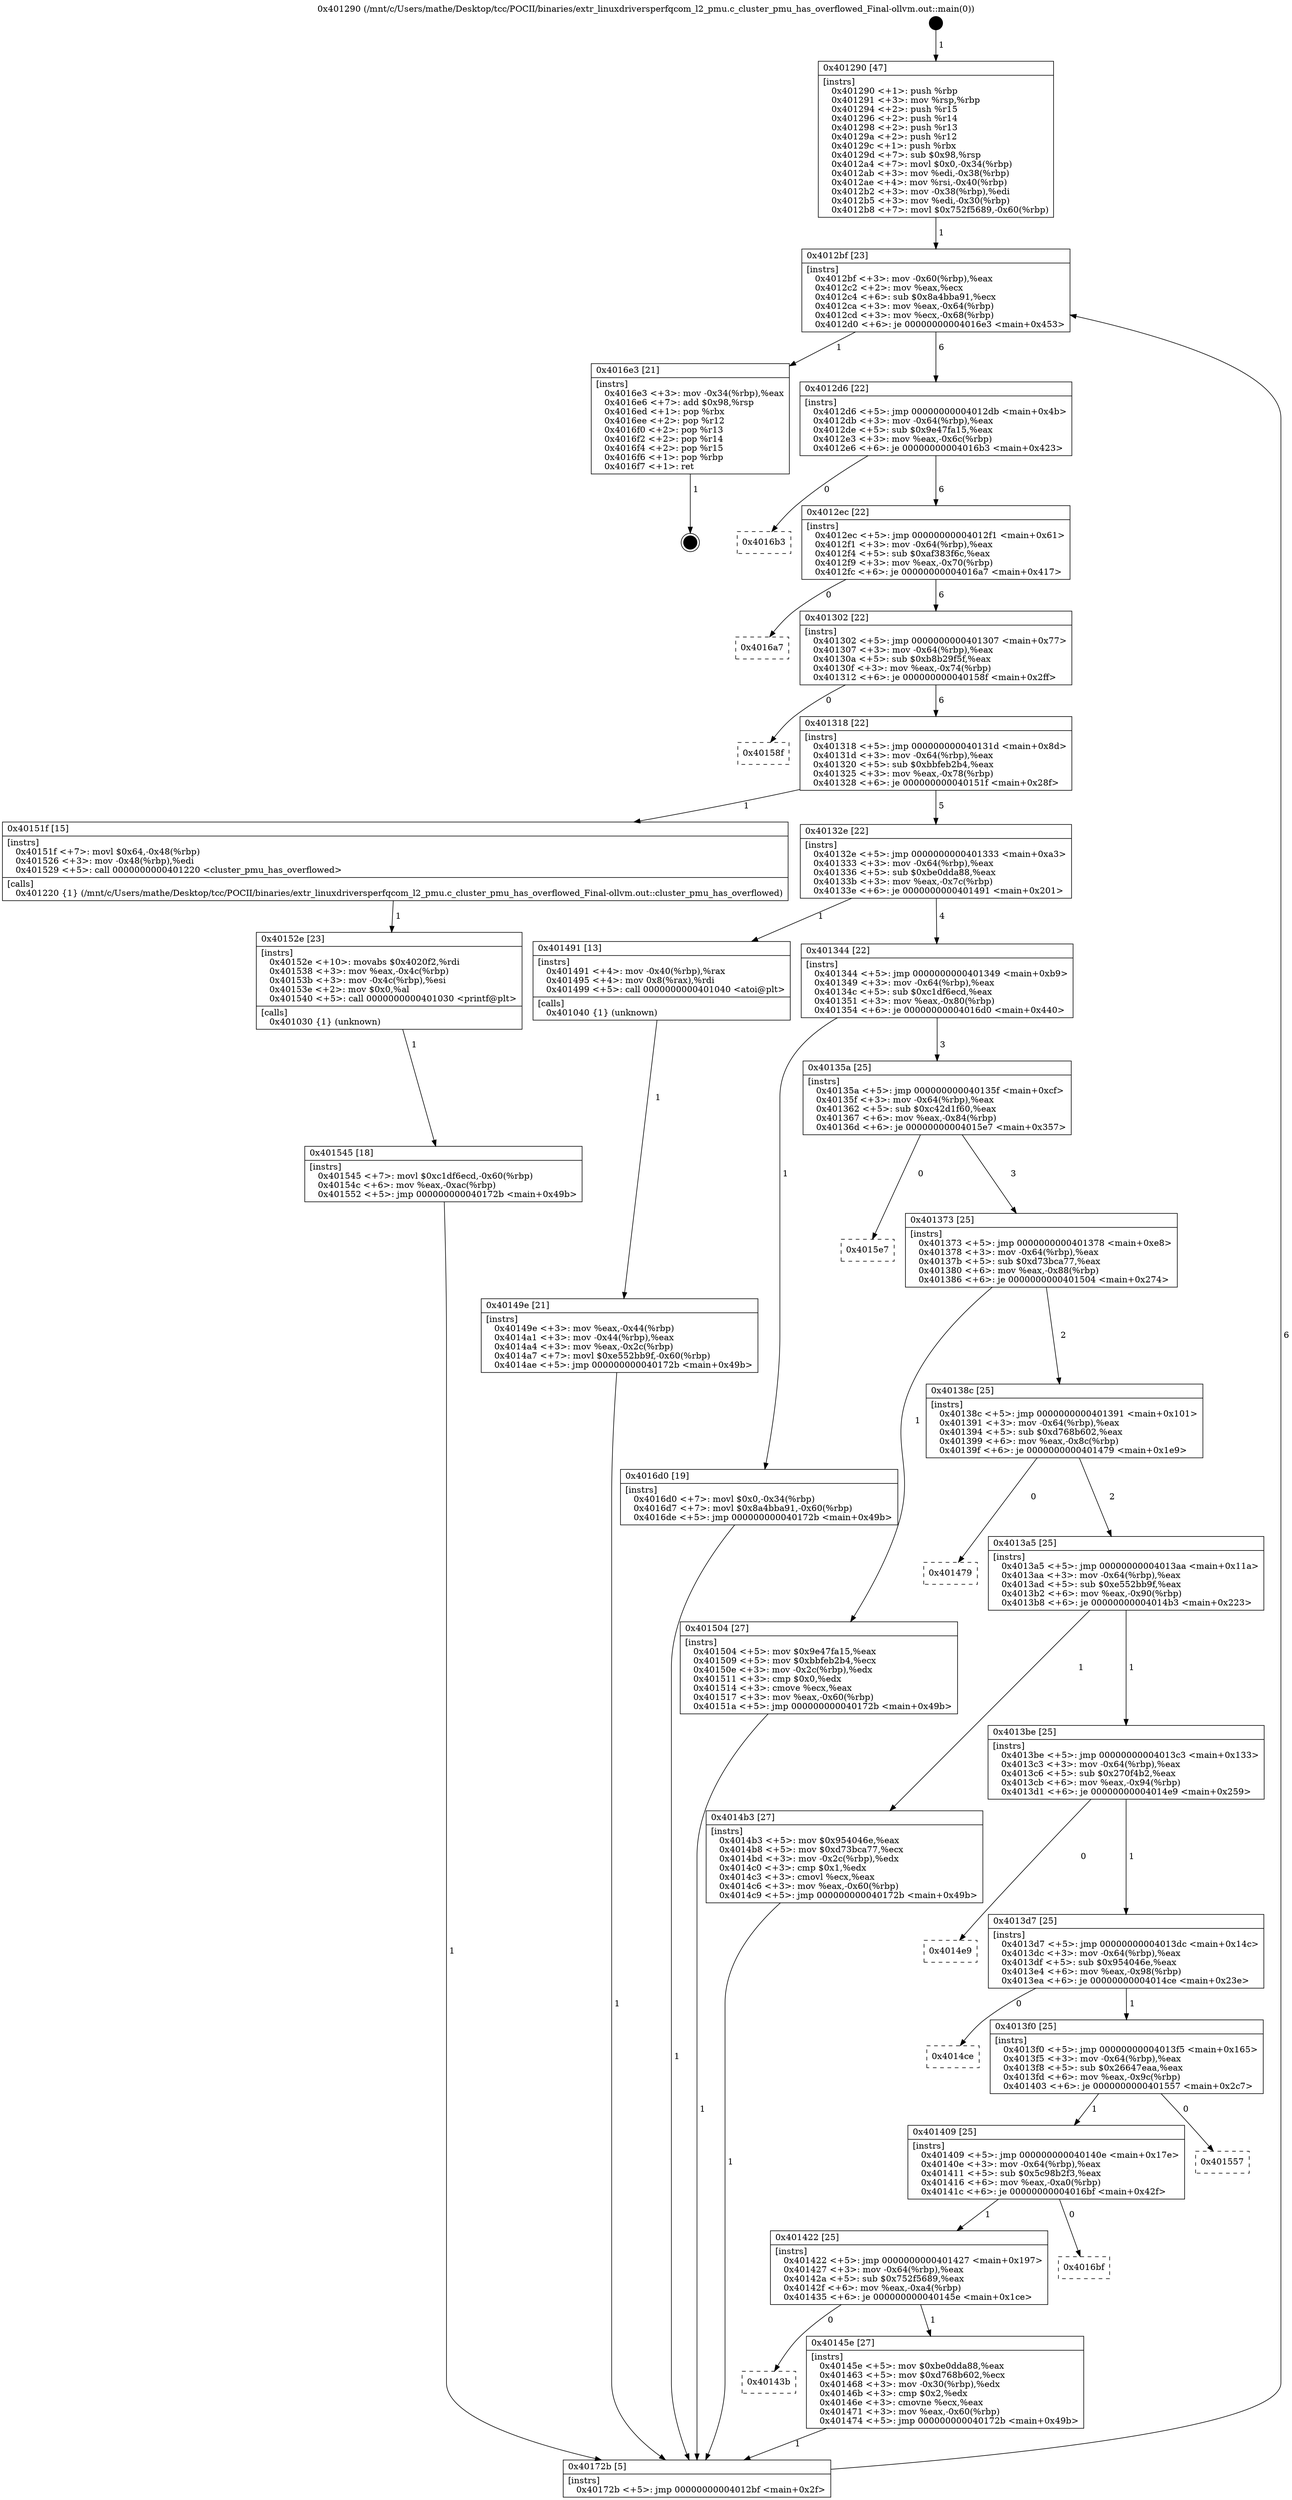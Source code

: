 digraph "0x401290" {
  label = "0x401290 (/mnt/c/Users/mathe/Desktop/tcc/POCII/binaries/extr_linuxdriversperfqcom_l2_pmu.c_cluster_pmu_has_overflowed_Final-ollvm.out::main(0))"
  labelloc = "t"
  node[shape=record]

  Entry [label="",width=0.3,height=0.3,shape=circle,fillcolor=black,style=filled]
  "0x4012bf" [label="{
     0x4012bf [23]\l
     | [instrs]\l
     &nbsp;&nbsp;0x4012bf \<+3\>: mov -0x60(%rbp),%eax\l
     &nbsp;&nbsp;0x4012c2 \<+2\>: mov %eax,%ecx\l
     &nbsp;&nbsp;0x4012c4 \<+6\>: sub $0x8a4bba91,%ecx\l
     &nbsp;&nbsp;0x4012ca \<+3\>: mov %eax,-0x64(%rbp)\l
     &nbsp;&nbsp;0x4012cd \<+3\>: mov %ecx,-0x68(%rbp)\l
     &nbsp;&nbsp;0x4012d0 \<+6\>: je 00000000004016e3 \<main+0x453\>\l
  }"]
  "0x4016e3" [label="{
     0x4016e3 [21]\l
     | [instrs]\l
     &nbsp;&nbsp;0x4016e3 \<+3\>: mov -0x34(%rbp),%eax\l
     &nbsp;&nbsp;0x4016e6 \<+7\>: add $0x98,%rsp\l
     &nbsp;&nbsp;0x4016ed \<+1\>: pop %rbx\l
     &nbsp;&nbsp;0x4016ee \<+2\>: pop %r12\l
     &nbsp;&nbsp;0x4016f0 \<+2\>: pop %r13\l
     &nbsp;&nbsp;0x4016f2 \<+2\>: pop %r14\l
     &nbsp;&nbsp;0x4016f4 \<+2\>: pop %r15\l
     &nbsp;&nbsp;0x4016f6 \<+1\>: pop %rbp\l
     &nbsp;&nbsp;0x4016f7 \<+1\>: ret\l
  }"]
  "0x4012d6" [label="{
     0x4012d6 [22]\l
     | [instrs]\l
     &nbsp;&nbsp;0x4012d6 \<+5\>: jmp 00000000004012db \<main+0x4b\>\l
     &nbsp;&nbsp;0x4012db \<+3\>: mov -0x64(%rbp),%eax\l
     &nbsp;&nbsp;0x4012de \<+5\>: sub $0x9e47fa15,%eax\l
     &nbsp;&nbsp;0x4012e3 \<+3\>: mov %eax,-0x6c(%rbp)\l
     &nbsp;&nbsp;0x4012e6 \<+6\>: je 00000000004016b3 \<main+0x423\>\l
  }"]
  Exit [label="",width=0.3,height=0.3,shape=circle,fillcolor=black,style=filled,peripheries=2]
  "0x4016b3" [label="{
     0x4016b3\l
  }", style=dashed]
  "0x4012ec" [label="{
     0x4012ec [22]\l
     | [instrs]\l
     &nbsp;&nbsp;0x4012ec \<+5\>: jmp 00000000004012f1 \<main+0x61\>\l
     &nbsp;&nbsp;0x4012f1 \<+3\>: mov -0x64(%rbp),%eax\l
     &nbsp;&nbsp;0x4012f4 \<+5\>: sub $0xaf383f6c,%eax\l
     &nbsp;&nbsp;0x4012f9 \<+3\>: mov %eax,-0x70(%rbp)\l
     &nbsp;&nbsp;0x4012fc \<+6\>: je 00000000004016a7 \<main+0x417\>\l
  }"]
  "0x401545" [label="{
     0x401545 [18]\l
     | [instrs]\l
     &nbsp;&nbsp;0x401545 \<+7\>: movl $0xc1df6ecd,-0x60(%rbp)\l
     &nbsp;&nbsp;0x40154c \<+6\>: mov %eax,-0xac(%rbp)\l
     &nbsp;&nbsp;0x401552 \<+5\>: jmp 000000000040172b \<main+0x49b\>\l
  }"]
  "0x4016a7" [label="{
     0x4016a7\l
  }", style=dashed]
  "0x401302" [label="{
     0x401302 [22]\l
     | [instrs]\l
     &nbsp;&nbsp;0x401302 \<+5\>: jmp 0000000000401307 \<main+0x77\>\l
     &nbsp;&nbsp;0x401307 \<+3\>: mov -0x64(%rbp),%eax\l
     &nbsp;&nbsp;0x40130a \<+5\>: sub $0xb8b29f5f,%eax\l
     &nbsp;&nbsp;0x40130f \<+3\>: mov %eax,-0x74(%rbp)\l
     &nbsp;&nbsp;0x401312 \<+6\>: je 000000000040158f \<main+0x2ff\>\l
  }"]
  "0x40152e" [label="{
     0x40152e [23]\l
     | [instrs]\l
     &nbsp;&nbsp;0x40152e \<+10\>: movabs $0x4020f2,%rdi\l
     &nbsp;&nbsp;0x401538 \<+3\>: mov %eax,-0x4c(%rbp)\l
     &nbsp;&nbsp;0x40153b \<+3\>: mov -0x4c(%rbp),%esi\l
     &nbsp;&nbsp;0x40153e \<+2\>: mov $0x0,%al\l
     &nbsp;&nbsp;0x401540 \<+5\>: call 0000000000401030 \<printf@plt\>\l
     | [calls]\l
     &nbsp;&nbsp;0x401030 \{1\} (unknown)\l
  }"]
  "0x40158f" [label="{
     0x40158f\l
  }", style=dashed]
  "0x401318" [label="{
     0x401318 [22]\l
     | [instrs]\l
     &nbsp;&nbsp;0x401318 \<+5\>: jmp 000000000040131d \<main+0x8d\>\l
     &nbsp;&nbsp;0x40131d \<+3\>: mov -0x64(%rbp),%eax\l
     &nbsp;&nbsp;0x401320 \<+5\>: sub $0xbbfeb2b4,%eax\l
     &nbsp;&nbsp;0x401325 \<+3\>: mov %eax,-0x78(%rbp)\l
     &nbsp;&nbsp;0x401328 \<+6\>: je 000000000040151f \<main+0x28f\>\l
  }"]
  "0x40149e" [label="{
     0x40149e [21]\l
     | [instrs]\l
     &nbsp;&nbsp;0x40149e \<+3\>: mov %eax,-0x44(%rbp)\l
     &nbsp;&nbsp;0x4014a1 \<+3\>: mov -0x44(%rbp),%eax\l
     &nbsp;&nbsp;0x4014a4 \<+3\>: mov %eax,-0x2c(%rbp)\l
     &nbsp;&nbsp;0x4014a7 \<+7\>: movl $0xe552bb9f,-0x60(%rbp)\l
     &nbsp;&nbsp;0x4014ae \<+5\>: jmp 000000000040172b \<main+0x49b\>\l
  }"]
  "0x40151f" [label="{
     0x40151f [15]\l
     | [instrs]\l
     &nbsp;&nbsp;0x40151f \<+7\>: movl $0x64,-0x48(%rbp)\l
     &nbsp;&nbsp;0x401526 \<+3\>: mov -0x48(%rbp),%edi\l
     &nbsp;&nbsp;0x401529 \<+5\>: call 0000000000401220 \<cluster_pmu_has_overflowed\>\l
     | [calls]\l
     &nbsp;&nbsp;0x401220 \{1\} (/mnt/c/Users/mathe/Desktop/tcc/POCII/binaries/extr_linuxdriversperfqcom_l2_pmu.c_cluster_pmu_has_overflowed_Final-ollvm.out::cluster_pmu_has_overflowed)\l
  }"]
  "0x40132e" [label="{
     0x40132e [22]\l
     | [instrs]\l
     &nbsp;&nbsp;0x40132e \<+5\>: jmp 0000000000401333 \<main+0xa3\>\l
     &nbsp;&nbsp;0x401333 \<+3\>: mov -0x64(%rbp),%eax\l
     &nbsp;&nbsp;0x401336 \<+5\>: sub $0xbe0dda88,%eax\l
     &nbsp;&nbsp;0x40133b \<+3\>: mov %eax,-0x7c(%rbp)\l
     &nbsp;&nbsp;0x40133e \<+6\>: je 0000000000401491 \<main+0x201\>\l
  }"]
  "0x401290" [label="{
     0x401290 [47]\l
     | [instrs]\l
     &nbsp;&nbsp;0x401290 \<+1\>: push %rbp\l
     &nbsp;&nbsp;0x401291 \<+3\>: mov %rsp,%rbp\l
     &nbsp;&nbsp;0x401294 \<+2\>: push %r15\l
     &nbsp;&nbsp;0x401296 \<+2\>: push %r14\l
     &nbsp;&nbsp;0x401298 \<+2\>: push %r13\l
     &nbsp;&nbsp;0x40129a \<+2\>: push %r12\l
     &nbsp;&nbsp;0x40129c \<+1\>: push %rbx\l
     &nbsp;&nbsp;0x40129d \<+7\>: sub $0x98,%rsp\l
     &nbsp;&nbsp;0x4012a4 \<+7\>: movl $0x0,-0x34(%rbp)\l
     &nbsp;&nbsp;0x4012ab \<+3\>: mov %edi,-0x38(%rbp)\l
     &nbsp;&nbsp;0x4012ae \<+4\>: mov %rsi,-0x40(%rbp)\l
     &nbsp;&nbsp;0x4012b2 \<+3\>: mov -0x38(%rbp),%edi\l
     &nbsp;&nbsp;0x4012b5 \<+3\>: mov %edi,-0x30(%rbp)\l
     &nbsp;&nbsp;0x4012b8 \<+7\>: movl $0x752f5689,-0x60(%rbp)\l
  }"]
  "0x401491" [label="{
     0x401491 [13]\l
     | [instrs]\l
     &nbsp;&nbsp;0x401491 \<+4\>: mov -0x40(%rbp),%rax\l
     &nbsp;&nbsp;0x401495 \<+4\>: mov 0x8(%rax),%rdi\l
     &nbsp;&nbsp;0x401499 \<+5\>: call 0000000000401040 \<atoi@plt\>\l
     | [calls]\l
     &nbsp;&nbsp;0x401040 \{1\} (unknown)\l
  }"]
  "0x401344" [label="{
     0x401344 [22]\l
     | [instrs]\l
     &nbsp;&nbsp;0x401344 \<+5\>: jmp 0000000000401349 \<main+0xb9\>\l
     &nbsp;&nbsp;0x401349 \<+3\>: mov -0x64(%rbp),%eax\l
     &nbsp;&nbsp;0x40134c \<+5\>: sub $0xc1df6ecd,%eax\l
     &nbsp;&nbsp;0x401351 \<+3\>: mov %eax,-0x80(%rbp)\l
     &nbsp;&nbsp;0x401354 \<+6\>: je 00000000004016d0 \<main+0x440\>\l
  }"]
  "0x40172b" [label="{
     0x40172b [5]\l
     | [instrs]\l
     &nbsp;&nbsp;0x40172b \<+5\>: jmp 00000000004012bf \<main+0x2f\>\l
  }"]
  "0x4016d0" [label="{
     0x4016d0 [19]\l
     | [instrs]\l
     &nbsp;&nbsp;0x4016d0 \<+7\>: movl $0x0,-0x34(%rbp)\l
     &nbsp;&nbsp;0x4016d7 \<+7\>: movl $0x8a4bba91,-0x60(%rbp)\l
     &nbsp;&nbsp;0x4016de \<+5\>: jmp 000000000040172b \<main+0x49b\>\l
  }"]
  "0x40135a" [label="{
     0x40135a [25]\l
     | [instrs]\l
     &nbsp;&nbsp;0x40135a \<+5\>: jmp 000000000040135f \<main+0xcf\>\l
     &nbsp;&nbsp;0x40135f \<+3\>: mov -0x64(%rbp),%eax\l
     &nbsp;&nbsp;0x401362 \<+5\>: sub $0xc42d1f60,%eax\l
     &nbsp;&nbsp;0x401367 \<+6\>: mov %eax,-0x84(%rbp)\l
     &nbsp;&nbsp;0x40136d \<+6\>: je 00000000004015e7 \<main+0x357\>\l
  }"]
  "0x40143b" [label="{
     0x40143b\l
  }", style=dashed]
  "0x4015e7" [label="{
     0x4015e7\l
  }", style=dashed]
  "0x401373" [label="{
     0x401373 [25]\l
     | [instrs]\l
     &nbsp;&nbsp;0x401373 \<+5\>: jmp 0000000000401378 \<main+0xe8\>\l
     &nbsp;&nbsp;0x401378 \<+3\>: mov -0x64(%rbp),%eax\l
     &nbsp;&nbsp;0x40137b \<+5\>: sub $0xd73bca77,%eax\l
     &nbsp;&nbsp;0x401380 \<+6\>: mov %eax,-0x88(%rbp)\l
     &nbsp;&nbsp;0x401386 \<+6\>: je 0000000000401504 \<main+0x274\>\l
  }"]
  "0x40145e" [label="{
     0x40145e [27]\l
     | [instrs]\l
     &nbsp;&nbsp;0x40145e \<+5\>: mov $0xbe0dda88,%eax\l
     &nbsp;&nbsp;0x401463 \<+5\>: mov $0xd768b602,%ecx\l
     &nbsp;&nbsp;0x401468 \<+3\>: mov -0x30(%rbp),%edx\l
     &nbsp;&nbsp;0x40146b \<+3\>: cmp $0x2,%edx\l
     &nbsp;&nbsp;0x40146e \<+3\>: cmovne %ecx,%eax\l
     &nbsp;&nbsp;0x401471 \<+3\>: mov %eax,-0x60(%rbp)\l
     &nbsp;&nbsp;0x401474 \<+5\>: jmp 000000000040172b \<main+0x49b\>\l
  }"]
  "0x401504" [label="{
     0x401504 [27]\l
     | [instrs]\l
     &nbsp;&nbsp;0x401504 \<+5\>: mov $0x9e47fa15,%eax\l
     &nbsp;&nbsp;0x401509 \<+5\>: mov $0xbbfeb2b4,%ecx\l
     &nbsp;&nbsp;0x40150e \<+3\>: mov -0x2c(%rbp),%edx\l
     &nbsp;&nbsp;0x401511 \<+3\>: cmp $0x0,%edx\l
     &nbsp;&nbsp;0x401514 \<+3\>: cmove %ecx,%eax\l
     &nbsp;&nbsp;0x401517 \<+3\>: mov %eax,-0x60(%rbp)\l
     &nbsp;&nbsp;0x40151a \<+5\>: jmp 000000000040172b \<main+0x49b\>\l
  }"]
  "0x40138c" [label="{
     0x40138c [25]\l
     | [instrs]\l
     &nbsp;&nbsp;0x40138c \<+5\>: jmp 0000000000401391 \<main+0x101\>\l
     &nbsp;&nbsp;0x401391 \<+3\>: mov -0x64(%rbp),%eax\l
     &nbsp;&nbsp;0x401394 \<+5\>: sub $0xd768b602,%eax\l
     &nbsp;&nbsp;0x401399 \<+6\>: mov %eax,-0x8c(%rbp)\l
     &nbsp;&nbsp;0x40139f \<+6\>: je 0000000000401479 \<main+0x1e9\>\l
  }"]
  "0x401422" [label="{
     0x401422 [25]\l
     | [instrs]\l
     &nbsp;&nbsp;0x401422 \<+5\>: jmp 0000000000401427 \<main+0x197\>\l
     &nbsp;&nbsp;0x401427 \<+3\>: mov -0x64(%rbp),%eax\l
     &nbsp;&nbsp;0x40142a \<+5\>: sub $0x752f5689,%eax\l
     &nbsp;&nbsp;0x40142f \<+6\>: mov %eax,-0xa4(%rbp)\l
     &nbsp;&nbsp;0x401435 \<+6\>: je 000000000040145e \<main+0x1ce\>\l
  }"]
  "0x401479" [label="{
     0x401479\l
  }", style=dashed]
  "0x4013a5" [label="{
     0x4013a5 [25]\l
     | [instrs]\l
     &nbsp;&nbsp;0x4013a5 \<+5\>: jmp 00000000004013aa \<main+0x11a\>\l
     &nbsp;&nbsp;0x4013aa \<+3\>: mov -0x64(%rbp),%eax\l
     &nbsp;&nbsp;0x4013ad \<+5\>: sub $0xe552bb9f,%eax\l
     &nbsp;&nbsp;0x4013b2 \<+6\>: mov %eax,-0x90(%rbp)\l
     &nbsp;&nbsp;0x4013b8 \<+6\>: je 00000000004014b3 \<main+0x223\>\l
  }"]
  "0x4016bf" [label="{
     0x4016bf\l
  }", style=dashed]
  "0x4014b3" [label="{
     0x4014b3 [27]\l
     | [instrs]\l
     &nbsp;&nbsp;0x4014b3 \<+5\>: mov $0x954046e,%eax\l
     &nbsp;&nbsp;0x4014b8 \<+5\>: mov $0xd73bca77,%ecx\l
     &nbsp;&nbsp;0x4014bd \<+3\>: mov -0x2c(%rbp),%edx\l
     &nbsp;&nbsp;0x4014c0 \<+3\>: cmp $0x1,%edx\l
     &nbsp;&nbsp;0x4014c3 \<+3\>: cmovl %ecx,%eax\l
     &nbsp;&nbsp;0x4014c6 \<+3\>: mov %eax,-0x60(%rbp)\l
     &nbsp;&nbsp;0x4014c9 \<+5\>: jmp 000000000040172b \<main+0x49b\>\l
  }"]
  "0x4013be" [label="{
     0x4013be [25]\l
     | [instrs]\l
     &nbsp;&nbsp;0x4013be \<+5\>: jmp 00000000004013c3 \<main+0x133\>\l
     &nbsp;&nbsp;0x4013c3 \<+3\>: mov -0x64(%rbp),%eax\l
     &nbsp;&nbsp;0x4013c6 \<+5\>: sub $0x270f4b2,%eax\l
     &nbsp;&nbsp;0x4013cb \<+6\>: mov %eax,-0x94(%rbp)\l
     &nbsp;&nbsp;0x4013d1 \<+6\>: je 00000000004014e9 \<main+0x259\>\l
  }"]
  "0x401409" [label="{
     0x401409 [25]\l
     | [instrs]\l
     &nbsp;&nbsp;0x401409 \<+5\>: jmp 000000000040140e \<main+0x17e\>\l
     &nbsp;&nbsp;0x40140e \<+3\>: mov -0x64(%rbp),%eax\l
     &nbsp;&nbsp;0x401411 \<+5\>: sub $0x5c98b2f3,%eax\l
     &nbsp;&nbsp;0x401416 \<+6\>: mov %eax,-0xa0(%rbp)\l
     &nbsp;&nbsp;0x40141c \<+6\>: je 00000000004016bf \<main+0x42f\>\l
  }"]
  "0x4014e9" [label="{
     0x4014e9\l
  }", style=dashed]
  "0x4013d7" [label="{
     0x4013d7 [25]\l
     | [instrs]\l
     &nbsp;&nbsp;0x4013d7 \<+5\>: jmp 00000000004013dc \<main+0x14c\>\l
     &nbsp;&nbsp;0x4013dc \<+3\>: mov -0x64(%rbp),%eax\l
     &nbsp;&nbsp;0x4013df \<+5\>: sub $0x954046e,%eax\l
     &nbsp;&nbsp;0x4013e4 \<+6\>: mov %eax,-0x98(%rbp)\l
     &nbsp;&nbsp;0x4013ea \<+6\>: je 00000000004014ce \<main+0x23e\>\l
  }"]
  "0x401557" [label="{
     0x401557\l
  }", style=dashed]
  "0x4014ce" [label="{
     0x4014ce\l
  }", style=dashed]
  "0x4013f0" [label="{
     0x4013f0 [25]\l
     | [instrs]\l
     &nbsp;&nbsp;0x4013f0 \<+5\>: jmp 00000000004013f5 \<main+0x165\>\l
     &nbsp;&nbsp;0x4013f5 \<+3\>: mov -0x64(%rbp),%eax\l
     &nbsp;&nbsp;0x4013f8 \<+5\>: sub $0x26647eaa,%eax\l
     &nbsp;&nbsp;0x4013fd \<+6\>: mov %eax,-0x9c(%rbp)\l
     &nbsp;&nbsp;0x401403 \<+6\>: je 0000000000401557 \<main+0x2c7\>\l
  }"]
  Entry -> "0x401290" [label=" 1"]
  "0x4012bf" -> "0x4016e3" [label=" 1"]
  "0x4012bf" -> "0x4012d6" [label=" 6"]
  "0x4016e3" -> Exit [label=" 1"]
  "0x4012d6" -> "0x4016b3" [label=" 0"]
  "0x4012d6" -> "0x4012ec" [label=" 6"]
  "0x4016d0" -> "0x40172b" [label=" 1"]
  "0x4012ec" -> "0x4016a7" [label=" 0"]
  "0x4012ec" -> "0x401302" [label=" 6"]
  "0x401545" -> "0x40172b" [label=" 1"]
  "0x401302" -> "0x40158f" [label=" 0"]
  "0x401302" -> "0x401318" [label=" 6"]
  "0x40152e" -> "0x401545" [label=" 1"]
  "0x401318" -> "0x40151f" [label=" 1"]
  "0x401318" -> "0x40132e" [label=" 5"]
  "0x40151f" -> "0x40152e" [label=" 1"]
  "0x40132e" -> "0x401491" [label=" 1"]
  "0x40132e" -> "0x401344" [label=" 4"]
  "0x401504" -> "0x40172b" [label=" 1"]
  "0x401344" -> "0x4016d0" [label=" 1"]
  "0x401344" -> "0x40135a" [label=" 3"]
  "0x4014b3" -> "0x40172b" [label=" 1"]
  "0x40135a" -> "0x4015e7" [label=" 0"]
  "0x40135a" -> "0x401373" [label=" 3"]
  "0x40149e" -> "0x40172b" [label=" 1"]
  "0x401373" -> "0x401504" [label=" 1"]
  "0x401373" -> "0x40138c" [label=" 2"]
  "0x401491" -> "0x40149e" [label=" 1"]
  "0x40138c" -> "0x401479" [label=" 0"]
  "0x40138c" -> "0x4013a5" [label=" 2"]
  "0x401290" -> "0x4012bf" [label=" 1"]
  "0x4013a5" -> "0x4014b3" [label=" 1"]
  "0x4013a5" -> "0x4013be" [label=" 1"]
  "0x40145e" -> "0x40172b" [label=" 1"]
  "0x4013be" -> "0x4014e9" [label=" 0"]
  "0x4013be" -> "0x4013d7" [label=" 1"]
  "0x401422" -> "0x40145e" [label=" 1"]
  "0x4013d7" -> "0x4014ce" [label=" 0"]
  "0x4013d7" -> "0x4013f0" [label=" 1"]
  "0x40172b" -> "0x4012bf" [label=" 6"]
  "0x4013f0" -> "0x401557" [label=" 0"]
  "0x4013f0" -> "0x401409" [label=" 1"]
  "0x401422" -> "0x40143b" [label=" 0"]
  "0x401409" -> "0x4016bf" [label=" 0"]
  "0x401409" -> "0x401422" [label=" 1"]
}
